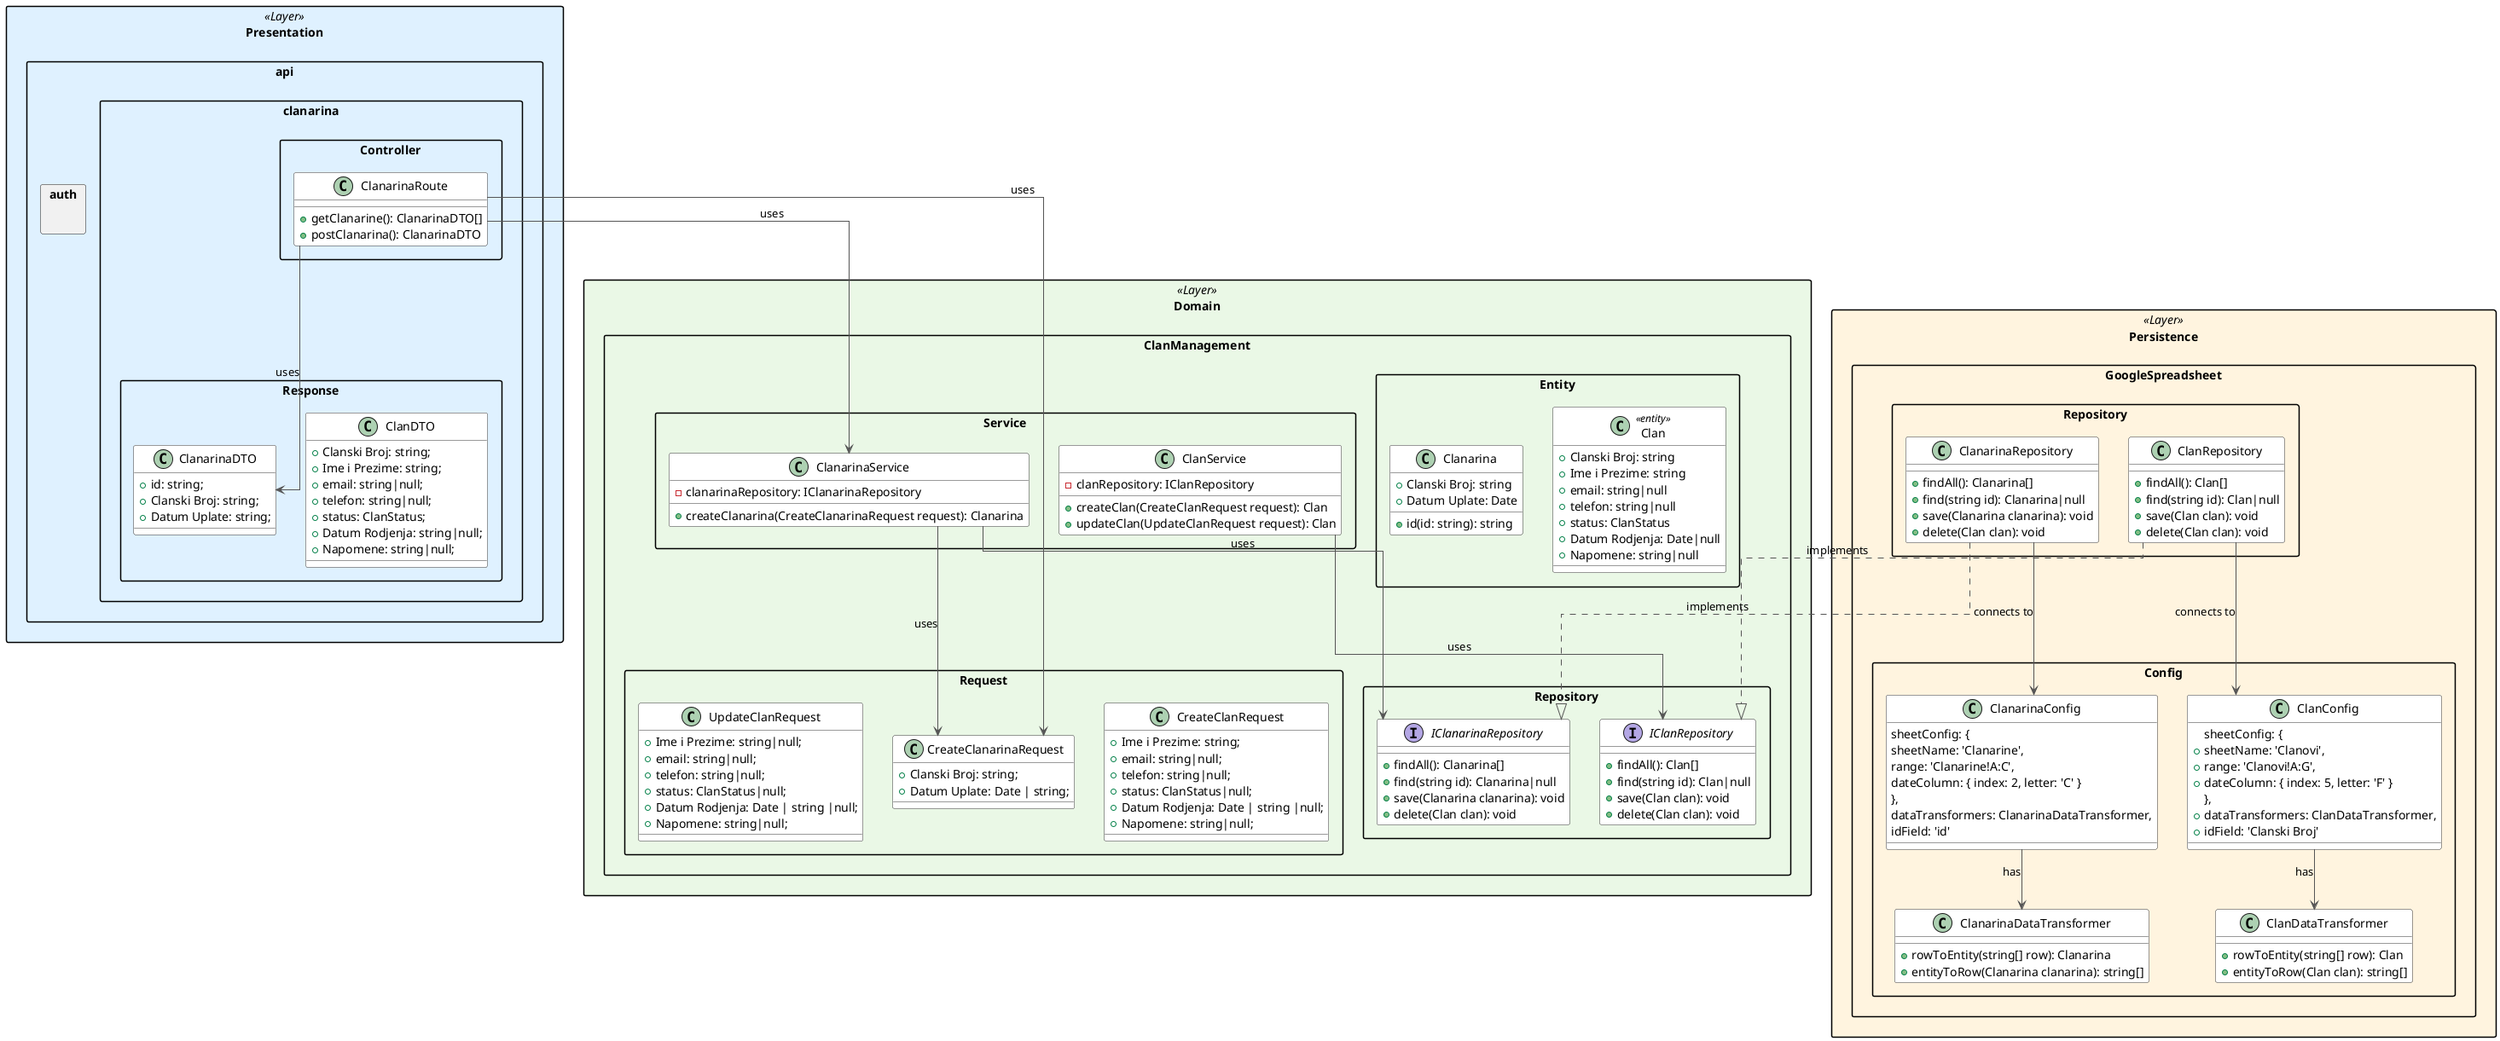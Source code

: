 @startuml

skinparam packageStyle rectangle
skinparam linetype ortho
skinparam shadowing false
skinparam class {
  BackgroundColor White
  ArrowColor #555555
  BorderColor #333333
}
skinparam stereotype {
  CBackgroundColor #eef7ff
  ABackgroundColor #eef7ff
  IBackgroundColor #fff7e6
}

' Layer packages
package "Presentation" <<Layer>> #DFF1FF {
    package api {
        package clanarina {
            package Controller {
                class ClanarinaRoute {
                    +getClanarine(): ClanarinaDTO[]
                    +postClanarina(): ClanarinaDTO
                }
            }
            package Response {
                        class ClanDTO {
                          +Clanski Broj: string;
                          +Ime i Prezime: string;
                          +email: string|null;
                          +telefon: string|null;
                          +status: ClanStatus;
                          +Datum Rodjenja: string|null;
                          +Napomene: string|null;
                        }

                        class ClanarinaDTO {
                          +id: string;
                          +Clanski Broj: string;
                          +Datum Uplate: string;
                        }
                    }

        }
        package auth {
        }
    }
}

package "Domain" <<Layer>> #EAF8E6 {
    package ClanManagement {
        package Entity {
            class Clan <<entity>> {
              +Clanski Broj: string
              +Ime i Prezime: string
              +email: string|null
              +telefon: string|null
              +status: ClanStatus
              +Datum Rodjenja: Date|null
              +Napomene: string|null
            }

            class Clanarina {
              +id(id: string): string
              +Clanski Broj: string
              +Datum Uplate: Date
            }
        }
        package Repository {
            interface IClanRepository {
               +findAll(): Clan[]
               +find(string id): Clan|null
               +save(Clan clan): void
               +delete(Clan clan): void
            }
            interface IClanarinaRepository {
                +findAll(): Clanarina[]
                +find(string id): Clanarina|null
                +save(Clanarina clanarina): void
                +delete(Clan clan): void
            }
        }
        package Service {
            class ClanService {
               - clanRepository: IClanRepository
               +createClan(CreateClanRequest request): Clan
               +updateClan(UpdateClanRequest request): Clan
            }
            class ClanarinaService {
               - clanarinaRepository: IClanarinaRepository
               +createClanarina(CreateClanarinaRequest request): Clanarina
            }
        }
        package Request {
            class CreateClanRequest {
              +Ime i Prezime: string;
              +email: string|null;
              +telefon: string|null;
              +status: ClanStatus|null;
              +Datum Rodjenja: Date | string |null;
              +Napomene: string|null;
            }

            class CreateClanarinaRequest {
              +Clanski Broj: string;
              +Datum Uplate: Date | string;
            }

            class UpdateClanRequest {
              +Ime i Prezime: string|null;
              +email: string|null;
              +telefon: string|null;
              +status: ClanStatus|null;
              +Datum Rodjenja: Date | string |null;
              +Napomene: string|null;
            }
        }
    }
}

package "Persistence" <<Layer>> #FFF4DF {
    package GoogleSpreadsheet {
        package Repository {
            class ClanRepository {
                 +findAll(): Clan[]
                 +find(string id): Clan|null
                 +save(Clan clan): void
                 +delete(Clan clan): void
            }
            class ClanarinaRepository {
                +findAll(): Clanarina[]
                +find(string id): Clanarina|null
                +save(Clanarina clanarina): void
                +delete(Clan clan): void
            }
        }
        package Config {
            class ClanConfig {
                sheetConfig: {
                    +sheetName: 'Clanovi',
                    +range: 'Clanovi!A:G',
                    +dateColumn: { index: 5, letter: 'F' }
                  },
                +dataTransformers: ClanDataTransformer,
                +idField: 'Clanski Broj'
            }
            class ClanarinaConfig {
                            sheetConfig: {
                              sheetName: 'Clanarine',
                              range: 'Clanarine!A:C',
                              dateColumn: { index: 2, letter: 'C' }
                            },
                            dataTransformers: ClanarinaDataTransformer,
                            idField: 'id'
                        }
            class ClanDataTransformer {
                +rowToEntity(string[] row): Clan
                +entityToRow(Clan clan): string[]
            }
            class ClanarinaDataTransformer {
                +rowToEntity(string[] row): Clanarina
                +entityToRow(Clanarina clanarina): string[]
            }
        }

    }
}

' Relationships - using direct references
ClanarinaRoute --> ClanarinaDTO : uses
ClanarinaRoute --> CreateClanarinaRequest : uses
ClanarinaRoute --> ClanarinaService : uses

ClanService --> IClanRepository : uses
ClanarinaService --> CreateClanarinaRequest : uses
ClanarinaService --> IClanarinaRepository : uses

' Implementation relationships - referencing the Domain interfaces directly
Persistence.GoogleSpreadsheet.Repository.ClanRepository ..|> Domain.ClanManagement.Repository.IClanRepository : implements
Persistence.GoogleSpreadsheet.Repository.ClanarinaRepository ..|> Domain.ClanManagement.Repository.IClanarinaRepository : implements

ClanRepository --> ClanConfig : connects to
ClanarinaRepository --> ClanarinaConfig : connects to
ClanConfig --> ClanDataTransformer : has
ClanarinaConfig --> ClanarinaDataTransformer : has

@enduml
